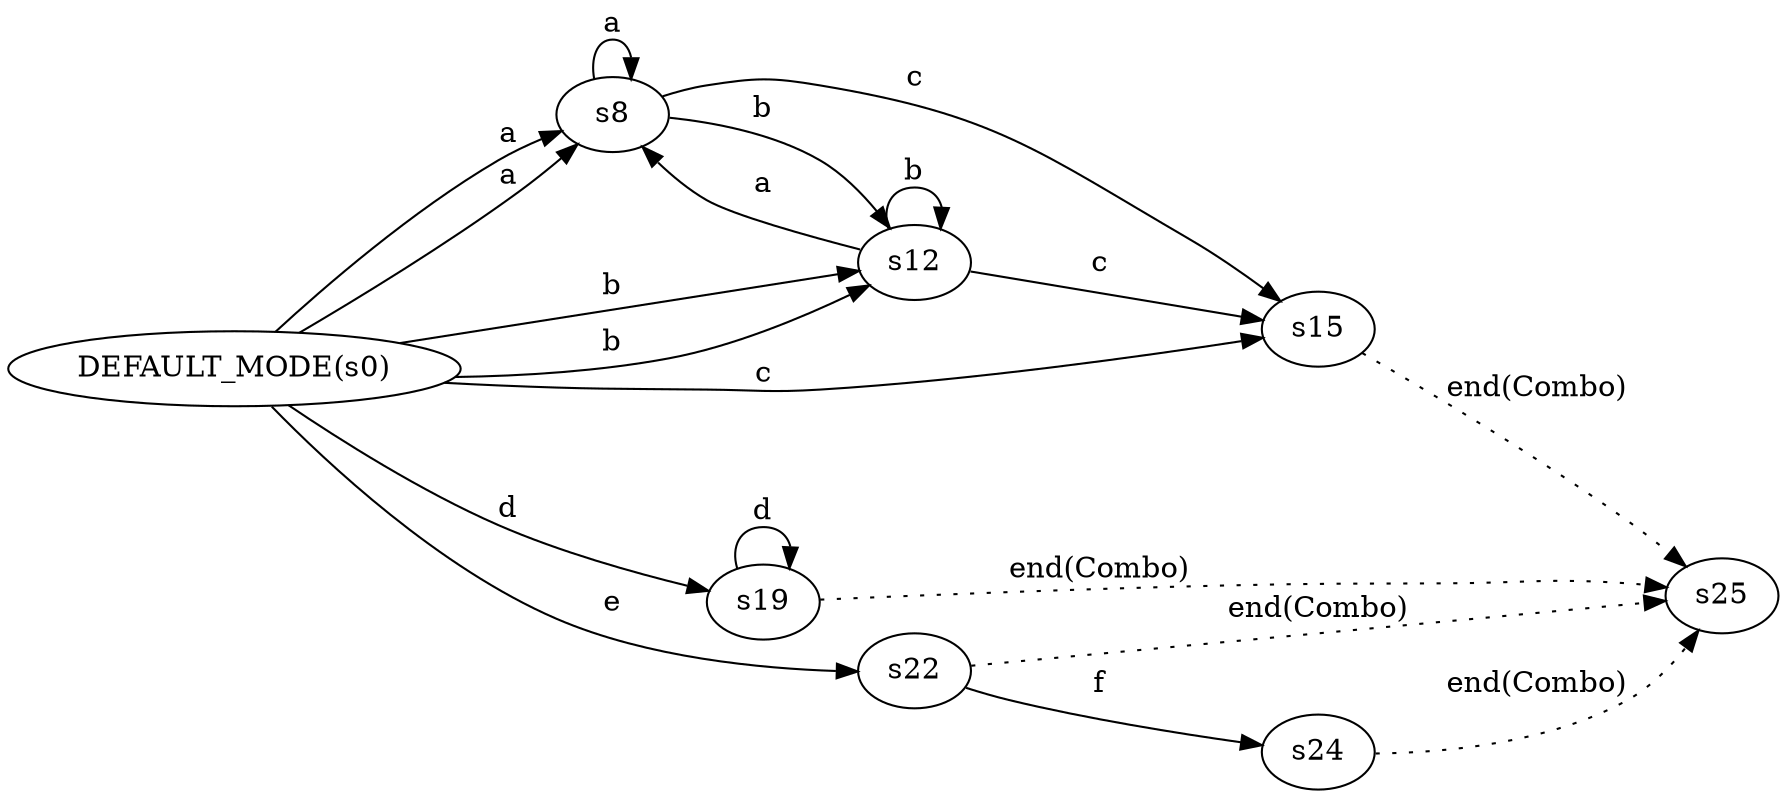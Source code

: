 digraph ATN {
  rankdir=LR;

  "DEFAULT_MODE(s0)" -> s8 [label=a]
  s8 -> s8 [label=a]
  s8 -> s15 [label=c]
  s15 -> s25 [label="end(Combo)", style=dotted]
  s8 -> s12 [label=b]
  s12 -> s8 [label=a]
  s12 -> s15 [label=c]
  s12 -> s12 [label=b]
  "DEFAULT_MODE(s0)" -> s19 [label=d]
  s19 -> s19 [label=d]
  s19 -> s25 [label="end(Combo)", style=dotted]
  "DEFAULT_MODE(s0)" -> s22 [label=e]
  s22 -> s24 [label=f]
  s24 -> s25 [label="end(Combo)", style=dotted]
  s22 -> s25 [label="end(Combo)", style=dotted]
  "DEFAULT_MODE(s0)" -> s8 [label=a]
  "DEFAULT_MODE(s0)" -> s12 [label=b]
  "DEFAULT_MODE(s0)" -> s15 [label=c]
  "DEFAULT_MODE(s0)" -> s12 [label=b]
}
